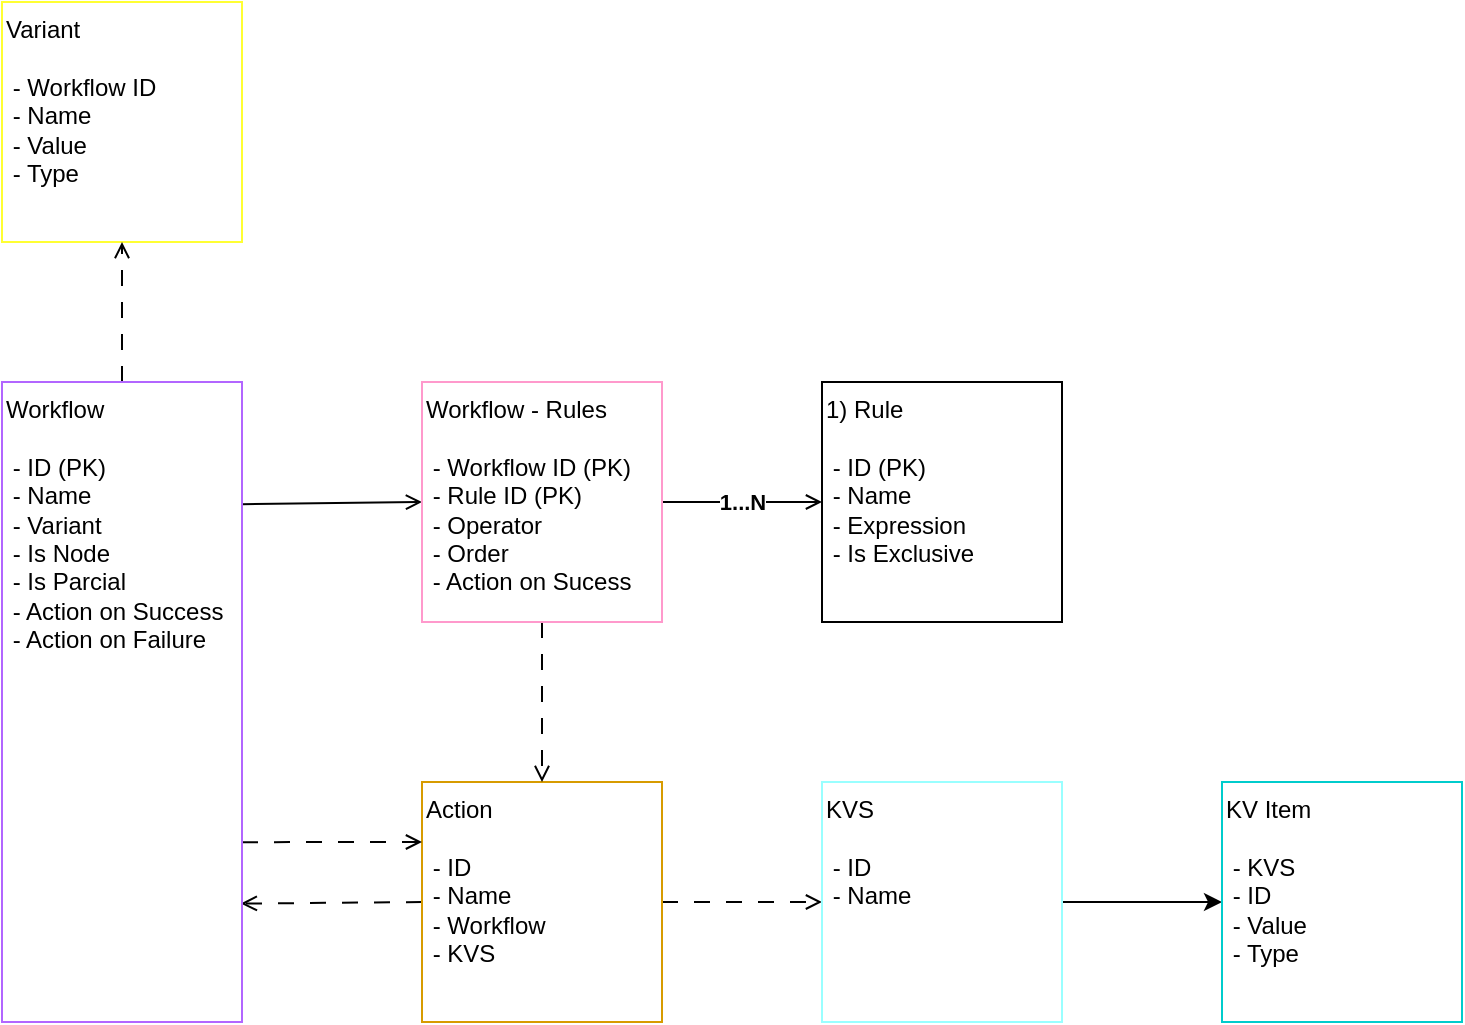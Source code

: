 <mxfile pages="5">
    <diagram id="LyjKLWT2vN5_jiygnvpO" name="Connections">
        <mxGraphModel dx="963" dy="792" grid="1" gridSize="10" guides="1" tooltips="1" connect="1" arrows="1" fold="1" page="1" pageScale="1" pageWidth="850" pageHeight="1100" math="0" shadow="0">
            <root>
                <mxCell id="0"/>
                <mxCell id="1" parent="0"/>
                <mxCell id="AVZ-X2Hg58o_VEa4zs1Z-9" value="" style="edgeStyle=none;html=1;dashed=1;endArrow=open;endFill=0;dashPattern=8 8;" parent="1" source="Qy_hjdB-Wre0WD_cC9GE-2" target="gyh5iQZbHvoaphFOzq5q-1" edge="1">
                    <mxGeometry relative="1" as="geometry"/>
                </mxCell>
                <mxCell id="AVZ-X2Hg58o_VEa4zs1Z-12" style="edgeStyle=none;html=1;entryX=0.995;entryY=0.815;entryDx=0;entryDy=0;exitX=0;exitY=0.5;exitDx=0;exitDy=0;entryPerimeter=0;endArrow=open;endFill=0;dashed=1;dashPattern=8 8;" parent="1" source="Qy_hjdB-Wre0WD_cC9GE-2" target="Qy_hjdB-Wre0WD_cC9GE-5" edge="1">
                    <mxGeometry relative="1" as="geometry"/>
                </mxCell>
                <mxCell id="Qy_hjdB-Wre0WD_cC9GE-2" value="Action&lt;br&gt;&lt;br&gt;&amp;nbsp;- ID&lt;br&gt;&amp;nbsp;- Name&lt;br&gt;&amp;nbsp;- Workflow&lt;br&gt;&amp;nbsp;- KVS" style="rounded=0;whiteSpace=wrap;html=1;strokeColor=#d79b00;fillColor=none;gradientColor=#ffa500;align=left;verticalAlign=top;" parent="1" vertex="1">
                    <mxGeometry x="250" y="550" width="120" height="120" as="geometry"/>
                </mxCell>
                <mxCell id="Qy_hjdB-Wre0WD_cC9GE-4" value="Variant&lt;br&gt;&lt;br&gt;&amp;nbsp;- Workflow ID&lt;br&gt;&amp;nbsp;- Name&lt;br&gt;&amp;nbsp;- Value&lt;br&gt;&amp;nbsp;- Type" style="rounded=0;whiteSpace=wrap;html=1;strokeColor=#FFFF33;fillColor=none;gradientColor=#ffd966;align=left;verticalAlign=top;" parent="1" vertex="1">
                    <mxGeometry x="40" y="160" width="120" height="120" as="geometry"/>
                </mxCell>
                <mxCell id="AVZ-X2Hg58o_VEa4zs1Z-11" style="edgeStyle=none;html=1;entryX=0;entryY=0.5;entryDx=0;entryDy=0;exitX=0.998;exitY=0.191;exitDx=0;exitDy=0;exitPerimeter=0;endArrow=open;endFill=0;" parent="1" source="Qy_hjdB-Wre0WD_cC9GE-5" target="WbnDZtWvCEgxXb2GhZYb-2" edge="1">
                    <mxGeometry relative="1" as="geometry"/>
                </mxCell>
                <mxCell id="AVZ-X2Hg58o_VEa4zs1Z-14" style="edgeStyle=none;html=1;entryX=0.5;entryY=1;entryDx=0;entryDy=0;endArrow=open;endFill=0;dashed=1;dashPattern=8 8;" parent="1" source="Qy_hjdB-Wre0WD_cC9GE-5" target="Qy_hjdB-Wre0WD_cC9GE-4" edge="1">
                    <mxGeometry relative="1" as="geometry"/>
                </mxCell>
                <mxCell id="AVZ-X2Hg58o_VEa4zs1Z-19" style="edgeStyle=none;html=1;entryX=0;entryY=0.25;entryDx=0;entryDy=0;dashed=1;dashPattern=8 8;endArrow=open;endFill=0;exitX=1;exitY=0.719;exitDx=0;exitDy=0;exitPerimeter=0;" parent="1" source="Qy_hjdB-Wre0WD_cC9GE-5" target="Qy_hjdB-Wre0WD_cC9GE-2" edge="1">
                    <mxGeometry relative="1" as="geometry"/>
                </mxCell>
                <mxCell id="Qy_hjdB-Wre0WD_cC9GE-5" value="Workflow&lt;br&gt;&lt;br&gt;&amp;nbsp;- ID (PK)&lt;br&gt;&amp;nbsp;- Name&lt;br&gt;&amp;nbsp;- Variant&lt;br&gt;&amp;nbsp;- Is Node&lt;br&gt;&amp;nbsp;- Is Parcial&lt;br&gt;&amp;nbsp;- Action on Success&lt;br&gt;&amp;nbsp;- Action on Failure" style="rounded=0;whiteSpace=wrap;html=1;verticalAlign=top;align=left;fillColor=none;strokeColor=#B266FF;gradientDirection=south;gradientColor=#7ea6e0;" parent="1" vertex="1">
                    <mxGeometry x="40" y="350" width="120" height="320" as="geometry"/>
                </mxCell>
                <mxCell id="Qy_hjdB-Wre0WD_cC9GE-7" value="1) Rule&lt;br&gt;&lt;br&gt;&amp;nbsp;- ID (PK)&lt;br&gt;&amp;nbsp;- Name&lt;br&gt;&amp;nbsp;- Expression&lt;br&gt;&amp;nbsp;- Is Exclusive" style="rounded=0;whiteSpace=wrap;html=1;align=left;verticalAlign=top;" parent="1" vertex="1">
                    <mxGeometry x="450" y="350" width="120" height="120" as="geometry"/>
                </mxCell>
                <mxCell id="AVZ-X2Hg58o_VEa4zs1Z-7" value="1...N" style="edgeStyle=none;html=1;fontStyle=1;endArrow=open;endFill=0;" parent="1" source="WbnDZtWvCEgxXb2GhZYb-2" target="Qy_hjdB-Wre0WD_cC9GE-7" edge="1">
                    <mxGeometry relative="1" as="geometry"/>
                </mxCell>
                <mxCell id="AVZ-X2Hg58o_VEa4zs1Z-8" style="edgeStyle=none;html=1;endArrow=open;endFill=0;dashed=1;dashPattern=8 8;" parent="1" source="WbnDZtWvCEgxXb2GhZYb-2" target="Qy_hjdB-Wre0WD_cC9GE-2" edge="1">
                    <mxGeometry relative="1" as="geometry"/>
                </mxCell>
                <mxCell id="WbnDZtWvCEgxXb2GhZYb-2" value="Workflow - Rules&lt;br&gt;&lt;br&gt;&amp;nbsp;- Workflow ID (PK)&lt;br&gt;&amp;nbsp;- Rule ID (PK)&lt;br&gt;&amp;nbsp;- Operator&lt;br&gt;&amp;nbsp;- Order&lt;br&gt;&amp;nbsp;- Action on Sucess" style="rounded=0;whiteSpace=wrap;html=1;strokeColor=#FF99CC;fillColor=none;gradientColor=#ffa500;align=left;verticalAlign=top;" parent="1" vertex="1">
                    <mxGeometry x="250" y="350" width="120" height="120" as="geometry"/>
                </mxCell>
                <mxCell id="AVZ-X2Hg58o_VEa4zs1Z-10" value="" style="edgeStyle=none;html=1;" parent="1" source="gyh5iQZbHvoaphFOzq5q-1" target="gyh5iQZbHvoaphFOzq5q-2" edge="1">
                    <mxGeometry relative="1" as="geometry"/>
                </mxCell>
                <mxCell id="gyh5iQZbHvoaphFOzq5q-1" value="KVS&lt;br&gt;&lt;br&gt;&amp;nbsp;- ID&lt;br&gt;&amp;nbsp;- Name" style="rounded=0;whiteSpace=wrap;html=1;strokeColor=#99FFFF;fillColor=none;gradientColor=#ffa500;align=left;verticalAlign=top;" parent="1" vertex="1">
                    <mxGeometry x="450" y="550" width="120" height="120" as="geometry"/>
                </mxCell>
                <mxCell id="gyh5iQZbHvoaphFOzq5q-2" value="KV Item&lt;br&gt;&lt;br&gt;&amp;nbsp;- KVS&lt;br&gt;&amp;nbsp;- ID&lt;br&gt;&amp;nbsp;- Value&lt;br&gt;&amp;nbsp;- Type" style="rounded=0;whiteSpace=wrap;html=1;strokeColor=#00CCCC;fillColor=none;gradientColor=#ffa500;align=left;verticalAlign=top;" parent="1" vertex="1">
                    <mxGeometry x="650" y="550" width="120" height="120" as="geometry"/>
                </mxCell>
            </root>
        </mxGraphModel>
    </diagram>
    <diagram id="qVmFlD-CBX-ErY51zL73" name="Componentes">
        <mxGraphModel grid="1" page="1" gridSize="10" guides="1" tooltips="1" connect="1" arrows="1" fold="1" pageScale="1" pageWidth="850" pageHeight="1100" math="0" shadow="0">
            <root>
                <mxCell id="0"/>
                <mxCell id="1" parent="0"/>
                <mxCell id="bjiYlyuOcnUPF-QniSUH-1" value="Rule&lt;br&gt;&lt;br&gt;&amp;nbsp;- ID&lt;br&gt;&amp;nbsp;- Name&lt;br&gt;&amp;nbsp;- Expression&lt;br&gt;&amp;nbsp;- Is Exclusive" style="rounded=0;whiteSpace=wrap;html=1;align=left;verticalAlign=top;strokeColor=default;" parent="1" vertex="1">
                    <mxGeometry x="30" y="300" width="120" height="120" as="geometry"/>
                </mxCell>
                <mxCell id="M0G8iHwndG0JGeVJzw94-1" value="&lt;h1&gt;Rule&lt;/h1&gt;&lt;p&gt;Las reglas son el corazón del workflow, es posible asignar una o mas reglas a un workflow y pueden ser exclusivas o asignadas a multiples workflows.&lt;/p&gt;" style="text;html=1;strokeColor=none;fillColor=none;spacing=5;spacingTop=-20;whiteSpace=wrap;overflow=hidden;rounded=0;verticalAlign=middle;" parent="1" vertex="1">
                    <mxGeometry x="180" y="300" width="600" height="120" as="geometry"/>
                </mxCell>
                <mxCell id="9t1VKK2ffKOIMdsSbyct-1" value="Action&lt;br&gt;&lt;br&gt;&amp;nbsp;- ID&lt;br&gt;&amp;nbsp;- Name&lt;br&gt;&amp;nbsp;- Workflow&lt;br&gt;&amp;nbsp;- KVS" style="rounded=0;whiteSpace=wrap;html=1;strokeColor=#d79b00;fillColor=none;gradientColor=#ffa500;align=left;verticalAlign=top;" parent="1" vertex="1">
                    <mxGeometry x="30" y="910" width="120" height="120" as="geometry"/>
                </mxCell>
                <mxCell id="9H1VtXnv4Iau77OwVuIz-1" value="&lt;h1&gt;Action&lt;/h1&gt;&lt;p&gt;Una Acción contiene la invocación a un workflow o la recuperación de un KVS.&lt;/p&gt;" style="text;html=1;strokeColor=none;fillColor=none;spacing=5;spacingTop=-20;whiteSpace=wrap;overflow=hidden;rounded=0;verticalAlign=middle;" parent="1" vertex="1">
                    <mxGeometry x="180" y="910" width="600" height="120" as="geometry"/>
                </mxCell>
                <mxCell id="6Q-tKtWB3H9LdQR2WDUa-1" value="KVS&lt;br&gt;&lt;br&gt;&amp;nbsp;- ID&lt;br&gt;&amp;nbsp;- Name" style="rounded=0;whiteSpace=wrap;html=1;strokeColor=#99FFFF;fillColor=none;gradientColor=#ffa500;align=left;verticalAlign=top;" parent="1" vertex="1">
                    <mxGeometry x="30" y="600" width="120" height="120" as="geometry"/>
                </mxCell>
                <mxCell id="rRaJ8Djq7bLL1KoQF5-8-1" value="&lt;h1&gt;KVS&lt;/h1&gt;&lt;p&gt;Contener de multiples Llave-Valor usado como resultado de un Workflow o Regla.&lt;/p&gt;" style="text;html=1;strokeColor=none;fillColor=none;spacing=5;spacingTop=-20;whiteSpace=wrap;overflow=hidden;rounded=0;verticalAlign=middle;" parent="1" vertex="1">
                    <mxGeometry x="180" y="600" width="600" height="120" as="geometry"/>
                </mxCell>
                <mxCell id="5Z8WgemuzADRJWirdBL6-1" value="Variant&lt;br&gt;&lt;br&gt;&amp;nbsp;- ID&lt;br&gt;&amp;nbsp;- Value&lt;br&gt;&amp;nbsp;- Type" style="rounded=0;whiteSpace=wrap;html=1;strokeColor=#FFFF33;fillColor=none;gradientColor=#ffd966;align=left;verticalAlign=top;" parent="1" vertex="1">
                    <mxGeometry x="30" y="20" width="120" height="120" as="geometry"/>
                </mxCell>
                <mxCell id="Mwn-F3GZqTvZM4NrYZBQ-1" value="&lt;h1&gt;Variante&lt;/h1&gt;&lt;p&gt;Las variantes es un Key-Value que alimenta y llena los &quot;espacios&quot; dentro de las reglas, permitiendo multiples configuraciones en el mismo workflow y reglas. Las variantes estan asignadas a un único workflow.&lt;/p&gt;" style="text;html=1;strokeColor=none;fillColor=none;spacing=5;spacingTop=-20;whiteSpace=wrap;overflow=hidden;rounded=0;verticalAlign=middle;" parent="1" vertex="1">
                    <mxGeometry x="180" y="20" width="600" height="120" as="geometry"/>
                </mxCell>
                <mxCell id="p1ZofG-8nUMUW4NEJUrA-1" value="Workflow&lt;br&gt;&lt;br&gt;&amp;nbsp;- ID&lt;br&gt;&amp;nbsp;- Name&lt;br&gt;&amp;nbsp;- Variant&lt;br&gt;&amp;nbsp;- Is Node&lt;br&gt;&amp;nbsp;- Action on Success&lt;br&gt;&amp;nbsp;- Action on Failure" style="rounded=0;whiteSpace=wrap;html=1;verticalAlign=top;align=left;fillColor=none;strokeColor=#B266FF;gradientDirection=south;gradientColor=#7ea6e0;" parent="1" vertex="1">
                    <mxGeometry x="30" y="160" width="120" height="120" as="geometry"/>
                </mxCell>
                <mxCell id="sz_G_n_lGGJKNQ2YcUNv-1" value="&lt;h1&gt;Workflow&lt;/h1&gt;&lt;p&gt;Actua como una función que invoca diferentes reglas previamente definidas. Se alimenta de un Input y una Variante. Como resultado puede invocar otro workflow o devolver un KVS previamente definido.&lt;/p&gt;" style="text;html=1;strokeColor=none;fillColor=none;spacing=5;spacingTop=-20;whiteSpace=wrap;overflow=hidden;rounded=0;verticalAlign=middle;" parent="1" vertex="1">
                    <mxGeometry x="180" y="160" width="600" height="120" as="geometry"/>
                </mxCell>
                <mxCell id="mjt-Pqi9qiivTSin8wFP-1" value="KV Item&lt;br&gt;&lt;br&gt;&amp;nbsp;- KVS&lt;br&gt;&amp;nbsp;- ID&lt;br&gt;&amp;nbsp;- Value&lt;br&gt;&amp;nbsp;- Type Value" style="rounded=0;whiteSpace=wrap;html=1;strokeColor=#00CCCC;fillColor=none;gradientColor=#ffa500;align=left;verticalAlign=top;" parent="1" vertex="1">
                    <mxGeometry x="30" y="760" width="120" height="120" as="geometry"/>
                </mxCell>
                <mxCell id="mjt-Pqi9qiivTSin8wFP-2" value="&lt;h1&gt;KVS&lt;/h1&gt;&lt;p&gt;Cátalogo Llave-Valor.&lt;/p&gt;" style="text;html=1;strokeColor=none;fillColor=none;spacing=5;spacingTop=-20;whiteSpace=wrap;overflow=hidden;rounded=0;verticalAlign=middle;" parent="1" vertex="1">
                    <mxGeometry x="180" y="760" width="600" height="120" as="geometry"/>
                </mxCell>
                <mxCell id="bayfGbgVO0qqfXD9BsNV-1" value="Workflow Rule&lt;br&gt;&lt;br&gt;&amp;nbsp;- Workflow ID&lt;br&gt;&amp;nbsp;- Rule ID&lt;br&gt;&amp;nbsp;- Operator&lt;br&gt;&amp;nbsp;- Order&lt;br&gt;&amp;nbsp;- Action on Success" style="rounded=0;whiteSpace=wrap;html=1;align=left;verticalAlign=top;strokeColor=#FF99CC;" parent="1" vertex="1">
                    <mxGeometry x="30" y="450" width="120" height="120" as="geometry"/>
                </mxCell>
                <mxCell id="bayfGbgVO0qqfXD9BsNV-2" value="&lt;h1&gt;Workflow Rules&lt;/h1&gt;&lt;p&gt;Asignación de Reglas a Workflow. Se puede asignar un Operador (AND, OR; default=AND) y un Orden. Cuando el Workflow usa la opción de &quot;Is Node&quot; se puede asignar una Acción en casos de Éxito.&lt;/p&gt;" style="text;html=1;strokeColor=none;fillColor=none;spacing=5;spacingTop=-20;whiteSpace=wrap;overflow=hidden;rounded=0;verticalAlign=middle;" parent="1" vertex="1">
                    <mxGeometry x="180" y="450" width="600" height="120" as="geometry"/>
                </mxCell>
            </root>
        </mxGraphModel>
    </diagram>
    <diagram id="mPHTetRKngbROHtm6HvQ" name="Runner">
        <mxGraphModel dx="1363" dy="543" grid="0" gridSize="10" guides="1" tooltips="1" connect="1" arrows="1" fold="1" page="0" pageScale="1" pageWidth="827" pageHeight="1169" math="0" shadow="0">
            <root>
                <mxCell id="0"/>
                <mxCell id="1" parent="0"/>
                <mxCell id="EDOLJqrGK1mzKc9rHHsd-1" value="&lt;b&gt;&lt;font style=&quot;font-size: 16px;&quot;&gt;Runner&lt;/font&gt;&lt;/b&gt;" style="rounded=1;whiteSpace=wrap;html=1;verticalAlign=top;" parent="1" vertex="1">
                    <mxGeometry x="-235.38" y="321.25" width="462" height="672.75" as="geometry"/>
                </mxCell>
                <mxCell id="L17gIt3pZ17nKTcEuD-m-4" style="edgeStyle=orthogonalEdgeStyle;rounded=0;orthogonalLoop=1;jettySize=auto;html=1;" parent="1" source="mdhJmgMH-yQd7wGeGR3S-1" target="L17gIt3pZ17nKTcEuD-m-3" edge="1">
                    <mxGeometry relative="1" as="geometry"/>
                </mxCell>
                <mxCell id="mdhJmgMH-yQd7wGeGR3S-1" value="Rule" style="rounded=0;whiteSpace=wrap;html=1;verticalAlign=middle;align=center;" parent="1" vertex="1">
                    <mxGeometry x="-40" y="400" width="71.25" height="50" as="geometry"/>
                </mxCell>
                <mxCell id="lOUXT_m5rCyLj58v7dRg-1" value="RuleSet" style="rounded=0;whiteSpace=wrap;html=1;verticalAlign=middle;align=center;fillColor=#1ba1e2;strokeColor=#006EAF;fontColor=#ffffff;" parent="1" vertex="1">
                    <mxGeometry x="-40" y="528.75" width="71.25" height="50" as="geometry"/>
                </mxCell>
                <mxCell id="MTHjEyRlIYmHW_5DdEGk-1" value="Nodo" style="rounded=0;whiteSpace=wrap;html=1;verticalAlign=middle;align=center;fillColor=#008a00;strokeColor=#005700;fontColor=#ffffff;" parent="1" vertex="1">
                    <mxGeometry x="-40" y="640" width="71.25" height="50" as="geometry"/>
                </mxCell>
                <mxCell id="VYslRokS40C3orMm5giJ-1" value="Work&amp;nbsp;&lt;span style=&quot;background-color: initial;&quot;&gt;Item&lt;/span&gt;" style="rounded=0;whiteSpace=wrap;html=1;verticalAlign=middle;align=center;fillColor=#f0a30a;strokeColor=#BD7000;fontColor=#000000;" parent="1" vertex="1">
                    <mxGeometry x="-40" y="760" width="71.25" height="50" as="geometry"/>
                </mxCell>
                <mxCell id="HV0j5ARmj9GCUn9mWwU5-1" value="Workflow" style="rounded=0;whiteSpace=wrap;html=1;verticalAlign=middle;align=center;fillColor=#6a00ff;strokeColor=#3700CC;gradientDirection=south;fontColor=#ffffff;" parent="1" vertex="1">
                    <mxGeometry x="-40" y="880" width="71.25" height="50" as="geometry"/>
                </mxCell>
                <mxCell id="rG_LE6zX1K3y0vw-e4In-1" value="&lt;div&gt;&amp;nbsp;-&amp;nbsp;&lt;span style=&quot;background-color: initial;&quot;&gt;data&lt;/span&gt;&lt;/div&gt;" style="shape=document;whiteSpace=wrap;html=1;boundedLbl=1;align=left;verticalAlign=middle;" parent="1" vertex="1">
                    <mxGeometry x="-360" y="393.75" width="100" height="62.5" as="geometry"/>
                </mxCell>
                <mxCell id="rG_LE6zX1K3y0vw-e4In-2" value="" style="edgeStyle=orthogonalEdgeStyle;rounded=0;orthogonalLoop=1;jettySize=auto;html=1;" parent="1" source="rG_LE6zX1K3y0vw-e4In-1" target="rG_LE6zX1K3y0vw-e4In-3" edge="1">
                    <mxGeometry relative="1" as="geometry">
                        <mxPoint x="-230" y="541.87" as="sourcePoint"/>
                        <mxPoint x="-180" y="426.87" as="targetPoint"/>
                    </mxGeometry>
                </mxCell>
                <mxCell id="L17gIt3pZ17nKTcEuD-m-1" style="edgeStyle=orthogonalEdgeStyle;rounded=0;orthogonalLoop=1;jettySize=auto;html=1;" parent="1" source="rG_LE6zX1K3y0vw-e4In-3" target="mdhJmgMH-yQd7wGeGR3S-1" edge="1">
                    <mxGeometry relative="1" as="geometry"/>
                </mxCell>
                <mxCell id="rG_LE6zX1K3y0vw-e4In-3" value="Fill Params" style="rounded=1;whiteSpace=wrap;html=1;verticalAlign=middle;fontSize=14;" parent="1" vertex="1">
                    <mxGeometry x="-186" y="406.25" width="80" height="37.5" as="geometry"/>
                </mxCell>
                <mxCell id="GZ_Ugw_ACq4smYO0coRt-2" value="Params" style="rounded=1;whiteSpace=wrap;html=1;verticalAlign=middle;fontSize=14;fillColor=#0050ef;strokeColor=#001DBC;fontColor=#ffffff;" parent="1" vertex="1">
                    <mxGeometry x="-350" y="381.25" width="80" height="25" as="geometry"/>
                </mxCell>
                <mxCell id="bFvXUO9gaD0Ba28c6CS7-2" style="edgeStyle=orthogonalEdgeStyle;rounded=0;orthogonalLoop=1;jettySize=auto;html=1;" parent="1" source="L17gIt3pZ17nKTcEuD-m-3" target="bFvXUO9gaD0Ba28c6CS7-1" edge="1">
                    <mxGeometry relative="1" as="geometry"/>
                </mxCell>
                <mxCell id="L17gIt3pZ17nKTcEuD-m-3" value="Result" style="rounded=1;whiteSpace=wrap;html=1;verticalAlign=middle;fontSize=14;" parent="1" vertex="1">
                    <mxGeometry x="120" y="406.25" width="80" height="37.5" as="geometry"/>
                </mxCell>
                <mxCell id="L17gIt3pZ17nKTcEuD-m-8" value="&lt;div&gt;&amp;nbsp;-&amp;nbsp;&lt;span style=&quot;background-color: initial;&quot;&gt;data&lt;/span&gt;&lt;/div&gt;" style="shape=document;whiteSpace=wrap;html=1;boundedLbl=1;align=left;verticalAlign=middle;" parent="1" vertex="1">
                    <mxGeometry x="-360" y="522.5" width="100" height="62.5" as="geometry"/>
                </mxCell>
                <mxCell id="L17gIt3pZ17nKTcEuD-m-9" value="" style="edgeStyle=orthogonalEdgeStyle;rounded=0;orthogonalLoop=1;jettySize=auto;html=1;" parent="1" source="L17gIt3pZ17nKTcEuD-m-8" target="L17gIt3pZ17nKTcEuD-m-10" edge="1">
                    <mxGeometry relative="1" as="geometry">
                        <mxPoint x="-240" y="669.37" as="sourcePoint"/>
                        <mxPoint x="-190" y="554.37" as="targetPoint"/>
                    </mxGeometry>
                </mxCell>
                <mxCell id="L17gIt3pZ17nKTcEuD-m-12" style="edgeStyle=orthogonalEdgeStyle;rounded=0;orthogonalLoop=1;jettySize=auto;html=1;entryX=-0.034;entryY=0.517;entryDx=0;entryDy=0;entryPerimeter=0;" parent="1" source="L17gIt3pZ17nKTcEuD-m-10" target="lOUXT_m5rCyLj58v7dRg-1" edge="1">
                    <mxGeometry relative="1" as="geometry"/>
                </mxCell>
                <mxCell id="L17gIt3pZ17nKTcEuD-m-10" value="Fill Params" style="rounded=1;whiteSpace=wrap;html=1;verticalAlign=middle;fontSize=14;" parent="1" vertex="1">
                    <mxGeometry x="-186" y="535" width="80" height="37.5" as="geometry"/>
                </mxCell>
                <mxCell id="L17gIt3pZ17nKTcEuD-m-11" value="Params" style="rounded=1;whiteSpace=wrap;html=1;verticalAlign=middle;fontSize=14;fillColor=#0050ef;strokeColor=#001DBC;fontColor=#ffffff;" parent="1" vertex="1">
                    <mxGeometry x="-350" y="510" width="80" height="25" as="geometry"/>
                </mxCell>
                <mxCell id="L17gIt3pZ17nKTcEuD-m-15" style="edgeStyle=orthogonalEdgeStyle;rounded=0;orthogonalLoop=1;jettySize=auto;html=1;" parent="1" target="L17gIt3pZ17nKTcEuD-m-16" edge="1">
                    <mxGeometry relative="1" as="geometry">
                        <mxPoint x="31" y="553.75" as="sourcePoint"/>
                    </mxGeometry>
                </mxCell>
                <mxCell id="bFvXUO9gaD0Ba28c6CS7-4" style="edgeStyle=orthogonalEdgeStyle;rounded=0;orthogonalLoop=1;jettySize=auto;html=1;" parent="1" source="L17gIt3pZ17nKTcEuD-m-16" target="bFvXUO9gaD0Ba28c6CS7-3" edge="1">
                    <mxGeometry relative="1" as="geometry"/>
                </mxCell>
                <mxCell id="L17gIt3pZ17nKTcEuD-m-16" value="Result" style="rounded=1;whiteSpace=wrap;html=1;verticalAlign=middle;fontSize=14;" parent="1" vertex="1">
                    <mxGeometry x="120" y="535" width="80" height="37.5" as="geometry"/>
                </mxCell>
                <mxCell id="Ru69SfiAJu8qNnfy-JMq-1" value="&lt;div&gt;&amp;nbsp;-&amp;nbsp;&lt;span style=&quot;background-color: initial;&quot;&gt;data&lt;/span&gt;&lt;/div&gt;" style="shape=document;whiteSpace=wrap;html=1;boundedLbl=1;align=left;verticalAlign=middle;" parent="1" vertex="1">
                    <mxGeometry x="-358" y="633.5" width="100" height="62.5" as="geometry"/>
                </mxCell>
                <mxCell id="Ru69SfiAJu8qNnfy-JMq-2" value="" style="edgeStyle=orthogonalEdgeStyle;rounded=0;orthogonalLoop=1;jettySize=auto;html=1;" parent="1" source="Ru69SfiAJu8qNnfy-JMq-1" target="Ru69SfiAJu8qNnfy-JMq-4" edge="1">
                    <mxGeometry relative="1" as="geometry">
                        <mxPoint x="-238" y="779.37" as="sourcePoint"/>
                        <mxPoint x="-188" y="664.37" as="targetPoint"/>
                    </mxGeometry>
                </mxCell>
                <mxCell id="Ru69SfiAJu8qNnfy-JMq-3" style="edgeStyle=orthogonalEdgeStyle;rounded=0;orthogonalLoop=1;jettySize=auto;html=1;" parent="1" source="Ru69SfiAJu8qNnfy-JMq-4" target="MTHjEyRlIYmHW_5DdEGk-1" edge="1">
                    <mxGeometry relative="1" as="geometry">
                        <mxPoint x="-40" y="665" as="targetPoint"/>
                    </mxGeometry>
                </mxCell>
                <mxCell id="Ru69SfiAJu8qNnfy-JMq-4" value="&lt;div&gt;Override Variant(s) with Params&lt;/div&gt;" style="rounded=1;whiteSpace=wrap;html=1;verticalAlign=middle;fontSize=14;" parent="1" vertex="1">
                    <mxGeometry x="-200" y="633" width="108" height="64" as="geometry"/>
                </mxCell>
                <mxCell id="Ru69SfiAJu8qNnfy-JMq-5" value="Params" style="rounded=1;whiteSpace=wrap;html=1;verticalAlign=middle;fontSize=14;fillColor=#0050ef;strokeColor=#001DBC;fontColor=#ffffff;" parent="1" vertex="1">
                    <mxGeometry x="-348" y="620" width="80" height="25" as="geometry"/>
                </mxCell>
                <mxCell id="P0uBCctbf0M_Pp04Za4e-1" style="edgeStyle=orthogonalEdgeStyle;rounded=0;orthogonalLoop=1;jettySize=auto;html=1;" parent="1" target="P0uBCctbf0M_Pp04Za4e-2" edge="1">
                    <mxGeometry relative="1" as="geometry">
                        <mxPoint x="31.25" y="665" as="sourcePoint"/>
                    </mxGeometry>
                </mxCell>
                <mxCell id="bFvXUO9gaD0Ba28c6CS7-6" style="edgeStyle=orthogonalEdgeStyle;rounded=0;orthogonalLoop=1;jettySize=auto;html=1;" parent="1" source="P0uBCctbf0M_Pp04Za4e-2" target="bFvXUO9gaD0Ba28c6CS7-5" edge="1">
                    <mxGeometry relative="1" as="geometry"/>
                </mxCell>
                <mxCell id="P0uBCctbf0M_Pp04Za4e-2" value="Result" style="rounded=1;whiteSpace=wrap;html=1;verticalAlign=middle;fontSize=14;" parent="1" vertex="1">
                    <mxGeometry x="120.25" y="646.25" width="80" height="37.5" as="geometry"/>
                </mxCell>
                <mxCell id="Hi3IfP-MMy2JygHDCzS5-1" value="&lt;div&gt;&amp;nbsp;-&amp;nbsp;&lt;span style=&quot;background-color: initial;&quot;&gt;data&lt;/span&gt;&lt;/div&gt;" style="shape=document;whiteSpace=wrap;html=1;boundedLbl=1;align=left;verticalAlign=middle;" parent="1" vertex="1">
                    <mxGeometry x="-360" y="753.5" width="100" height="62.5" as="geometry"/>
                </mxCell>
                <mxCell id="Hi3IfP-MMy2JygHDCzS5-2" value="" style="edgeStyle=orthogonalEdgeStyle;rounded=0;orthogonalLoop=1;jettySize=auto;html=1;" parent="1" source="Hi3IfP-MMy2JygHDCzS5-1" target="Hi3IfP-MMy2JygHDCzS5-4" edge="1">
                    <mxGeometry relative="1" as="geometry">
                        <mxPoint x="-240" y="899.37" as="sourcePoint"/>
                        <mxPoint x="-190" y="784.37" as="targetPoint"/>
                    </mxGeometry>
                </mxCell>
                <mxCell id="Hi3IfP-MMy2JygHDCzS5-3" style="edgeStyle=orthogonalEdgeStyle;rounded=0;orthogonalLoop=1;jettySize=auto;html=1;" parent="1" source="Hi3IfP-MMy2JygHDCzS5-4" edge="1">
                    <mxGeometry relative="1" as="geometry">
                        <mxPoint x="-42" y="785" as="targetPoint"/>
                    </mxGeometry>
                </mxCell>
                <mxCell id="Hi3IfP-MMy2JygHDCzS5-4" value="&lt;div&gt;Overriding Variant(s)&lt;/div&gt;" style="rounded=1;whiteSpace=wrap;html=1;verticalAlign=middle;fontSize=14;" parent="1" vertex="1">
                    <mxGeometry x="-200" y="752.75" width="108" height="64" as="geometry"/>
                </mxCell>
                <mxCell id="Hi3IfP-MMy2JygHDCzS5-5" value="Variant" style="rounded=1;whiteSpace=wrap;html=1;verticalAlign=middle;fontSize=14;fillColor=#0050ef;strokeColor=#001DBC;fontColor=#ffffff;" parent="1" vertex="1">
                    <mxGeometry x="-350" y="740" width="80" height="25" as="geometry"/>
                </mxCell>
                <mxCell id="Hi3IfP-MMy2JygHDCzS5-6" value="&lt;div&gt;&amp;nbsp;-&amp;nbsp;&lt;span style=&quot;background-color: initial;&quot;&gt;data&lt;/span&gt;&lt;/div&gt;" style="shape=document;whiteSpace=wrap;html=1;boundedLbl=1;align=left;verticalAlign=middle;" parent="1" vertex="1">
                    <mxGeometry x="-360" y="873.75" width="100" height="62.5" as="geometry"/>
                </mxCell>
                <mxCell id="Hi3IfP-MMy2JygHDCzS5-7" value="" style="edgeStyle=orthogonalEdgeStyle;rounded=0;orthogonalLoop=1;jettySize=auto;html=1;" parent="1" source="yXUM17ZfbB5bBhb3o2Ey-2" target="HV0j5ARmj9GCUn9mWwU5-1" edge="1">
                    <mxGeometry relative="1" as="geometry">
                        <mxPoint x="-238" y="1019.37" as="sourcePoint"/>
                        <mxPoint x="-214" y="905" as="targetPoint"/>
                    </mxGeometry>
                </mxCell>
                <mxCell id="Hi3IfP-MMy2JygHDCzS5-11" style="edgeStyle=orthogonalEdgeStyle;rounded=0;orthogonalLoop=1;jettySize=auto;html=1;" parent="1" target="Hi3IfP-MMy2JygHDCzS5-12" edge="1">
                    <mxGeometry relative="1" as="geometry">
                        <mxPoint x="31.25" y="904.75" as="sourcePoint"/>
                    </mxGeometry>
                </mxCell>
                <mxCell id="bFvXUO9gaD0Ba28c6CS7-10" style="edgeStyle=orthogonalEdgeStyle;rounded=0;orthogonalLoop=1;jettySize=auto;html=1;" parent="1" source="Hi3IfP-MMy2JygHDCzS5-12" target="bFvXUO9gaD0Ba28c6CS7-9" edge="1">
                    <mxGeometry relative="1" as="geometry"/>
                </mxCell>
                <mxCell id="Hi3IfP-MMy2JygHDCzS5-12" value="Result" style="rounded=1;whiteSpace=wrap;html=1;verticalAlign=middle;fontSize=14;" parent="1" vertex="1">
                    <mxGeometry x="120.25" y="886" width="80" height="37.5" as="geometry"/>
                </mxCell>
                <mxCell id="Hi3IfP-MMy2JygHDCzS5-13" style="edgeStyle=orthogonalEdgeStyle;rounded=0;orthogonalLoop=1;jettySize=auto;html=1;" parent="1" target="Hi3IfP-MMy2JygHDCzS5-14" edge="1">
                    <mxGeometry relative="1" as="geometry">
                        <mxPoint x="31.25" y="784.75" as="sourcePoint"/>
                    </mxGeometry>
                </mxCell>
                <mxCell id="bFvXUO9gaD0Ba28c6CS7-8" style="edgeStyle=orthogonalEdgeStyle;rounded=0;orthogonalLoop=1;jettySize=auto;html=1;" parent="1" source="Hi3IfP-MMy2JygHDCzS5-14" target="bFvXUO9gaD0Ba28c6CS7-7" edge="1">
                    <mxGeometry relative="1" as="geometry"/>
                </mxCell>
                <mxCell id="Hi3IfP-MMy2JygHDCzS5-14" value="Result" style="rounded=1;whiteSpace=wrap;html=1;verticalAlign=middle;fontSize=14;" parent="1" vertex="1">
                    <mxGeometry x="120.25" y="766" width="80" height="37.5" as="geometry"/>
                </mxCell>
                <mxCell id="Hi3IfP-MMy2JygHDCzS5-15" value="as Program" style="text;html=1;align=center;verticalAlign=middle;whiteSpace=wrap;rounded=0;" parent="1" vertex="1">
                    <mxGeometry x="-51.56" y="930" width="94.37" height="30" as="geometry"/>
                </mxCell>
                <mxCell id="Hi3IfP-MMy2JygHDCzS5-16" value="as Module" style="text;html=1;align=center;verticalAlign=middle;whiteSpace=wrap;rounded=0;" parent="1" vertex="1">
                    <mxGeometry x="-51.56" y="810" width="94.37" height="30" as="geometry"/>
                </mxCell>
                <mxCell id="Hi3IfP-MMy2JygHDCzS5-17" value="as Function" style="text;html=1;align=center;verticalAlign=middle;whiteSpace=wrap;rounded=0;" parent="1" vertex="1">
                    <mxGeometry x="-51.56" y="690" width="94.37" height="30" as="geometry"/>
                </mxCell>
                <mxCell id="Hi3IfP-MMy2JygHDCzS5-18" value="as Complex Case" style="text;html=1;align=center;verticalAlign=middle;whiteSpace=wrap;rounded=0;" parent="1" vertex="1">
                    <mxGeometry x="-65.16" y="578.75" width="121.56" height="30" as="geometry"/>
                </mxCell>
                <mxCell id="Hi3IfP-MMy2JygHDCzS5-19" value="as Case" style="text;html=1;align=center;verticalAlign=middle;whiteSpace=wrap;rounded=0;" parent="1" vertex="1">
                    <mxGeometry x="-51.56" y="450" width="94.37" height="30" as="geometry"/>
                </mxCell>
                <mxCell id="bFvXUO9gaD0Ba28c6CS7-1" value="- 200 OK" style="shape=document;whiteSpace=wrap;html=1;boundedLbl=1;align=left;verticalAlign=middle;" parent="1" vertex="1">
                    <mxGeometry x="263" y="393.5" width="100" height="62.5" as="geometry"/>
                </mxCell>
                <mxCell id="bFvXUO9gaD0Ba28c6CS7-3" value="- 200 OK" style="shape=document;whiteSpace=wrap;html=1;boundedLbl=1;align=left;verticalAlign=middle;" parent="1" vertex="1">
                    <mxGeometry x="263" y="522.25" width="100" height="62.5" as="geometry"/>
                </mxCell>
                <mxCell id="bFvXUO9gaD0Ba28c6CS7-5" value="- 200 OK&lt;div&gt;- data&lt;/div&gt;" style="shape=document;whiteSpace=wrap;html=1;boundedLbl=1;align=left;verticalAlign=middle;" parent="1" vertex="1">
                    <mxGeometry x="263" y="633.5" width="100" height="62.5" as="geometry"/>
                </mxCell>
                <mxCell id="bFvXUO9gaD0Ba28c6CS7-7" value="- 200 OK&lt;div&gt;- data&lt;/div&gt;" style="shape=document;whiteSpace=wrap;html=1;boundedLbl=1;align=left;verticalAlign=middle;" parent="1" vertex="1">
                    <mxGeometry x="263" y="754" width="100" height="62.5" as="geometry"/>
                </mxCell>
                <mxCell id="bFvXUO9gaD0Ba28c6CS7-9" value="- 200 OK&lt;div&gt;- data&lt;/div&gt;" style="shape=document;whiteSpace=wrap;html=1;boundedLbl=1;align=left;verticalAlign=middle;" parent="1" vertex="1">
                    <mxGeometry x="263" y="873.5" width="100" height="62.5" as="geometry"/>
                </mxCell>
                <mxCell id="yXUM17ZfbB5bBhb3o2Ey-1" value="Variant" style="rounded=1;whiteSpace=wrap;html=1;verticalAlign=middle;fontSize=14;fillColor=#0050ef;strokeColor=#001DBC;fontColor=#ffffff;" parent="1" vertex="1">
                    <mxGeometry x="-350" y="860.25" width="80" height="25" as="geometry"/>
                </mxCell>
                <mxCell id="yXUM17ZfbB5bBhb3o2Ey-3" value="" style="edgeStyle=orthogonalEdgeStyle;rounded=0;orthogonalLoop=1;jettySize=auto;html=1;" parent="1" source="Hi3IfP-MMy2JygHDCzS5-6" target="yXUM17ZfbB5bBhb3o2Ey-2" edge="1">
                    <mxGeometry relative="1" as="geometry">
                        <mxPoint x="-258" y="905" as="sourcePoint"/>
                        <mxPoint x="-40" y="905" as="targetPoint"/>
                    </mxGeometry>
                </mxCell>
                <mxCell id="yXUM17ZfbB5bBhb3o2Ey-2" value="&lt;div&gt;Overriding Variant(s)&lt;/div&gt;" style="rounded=1;whiteSpace=wrap;html=1;verticalAlign=middle;fontSize=14;" parent="1" vertex="1">
                    <mxGeometry x="-200" y="873.75" width="108" height="64" as="geometry"/>
                </mxCell>
            </root>
        </mxGraphModel>
    </diagram>
</mxfile>
